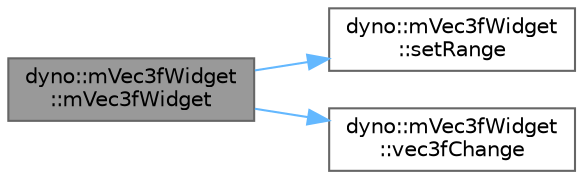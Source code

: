 digraph "dyno::mVec3fWidget::mVec3fWidget"
{
 // LATEX_PDF_SIZE
  bgcolor="transparent";
  edge [fontname=Helvetica,fontsize=10,labelfontname=Helvetica,labelfontsize=10];
  node [fontname=Helvetica,fontsize=10,shape=box,height=0.2,width=0.4];
  rankdir="LR";
  Node1 [id="Node000001",label="dyno::mVec3fWidget\l::mVec3fWidget",height=0.2,width=0.4,color="gray40", fillcolor="grey60", style="filled", fontcolor="black",tooltip=" "];
  Node1 -> Node2 [id="edge1_Node000001_Node000002",color="steelblue1",style="solid",tooltip=" "];
  Node2 [id="Node000002",label="dyno::mVec3fWidget\l::setRange",height=0.2,width=0.4,color="grey40", fillcolor="white", style="filled",URL="$classdyno_1_1m_vec3f_widget.html#a2e51acfb0f151de5ebbb88728c4c76c5",tooltip=" "];
  Node1 -> Node3 [id="edge2_Node000001_Node000003",color="steelblue1",style="solid",tooltip=" "];
  Node3 [id="Node000003",label="dyno::mVec3fWidget\l::vec3fChange",height=0.2,width=0.4,color="grey40", fillcolor="white", style="filled",URL="$classdyno_1_1m_vec3f_widget.html#abececbcfc7dff7f62209df3b861b4264",tooltip=" "];
}
